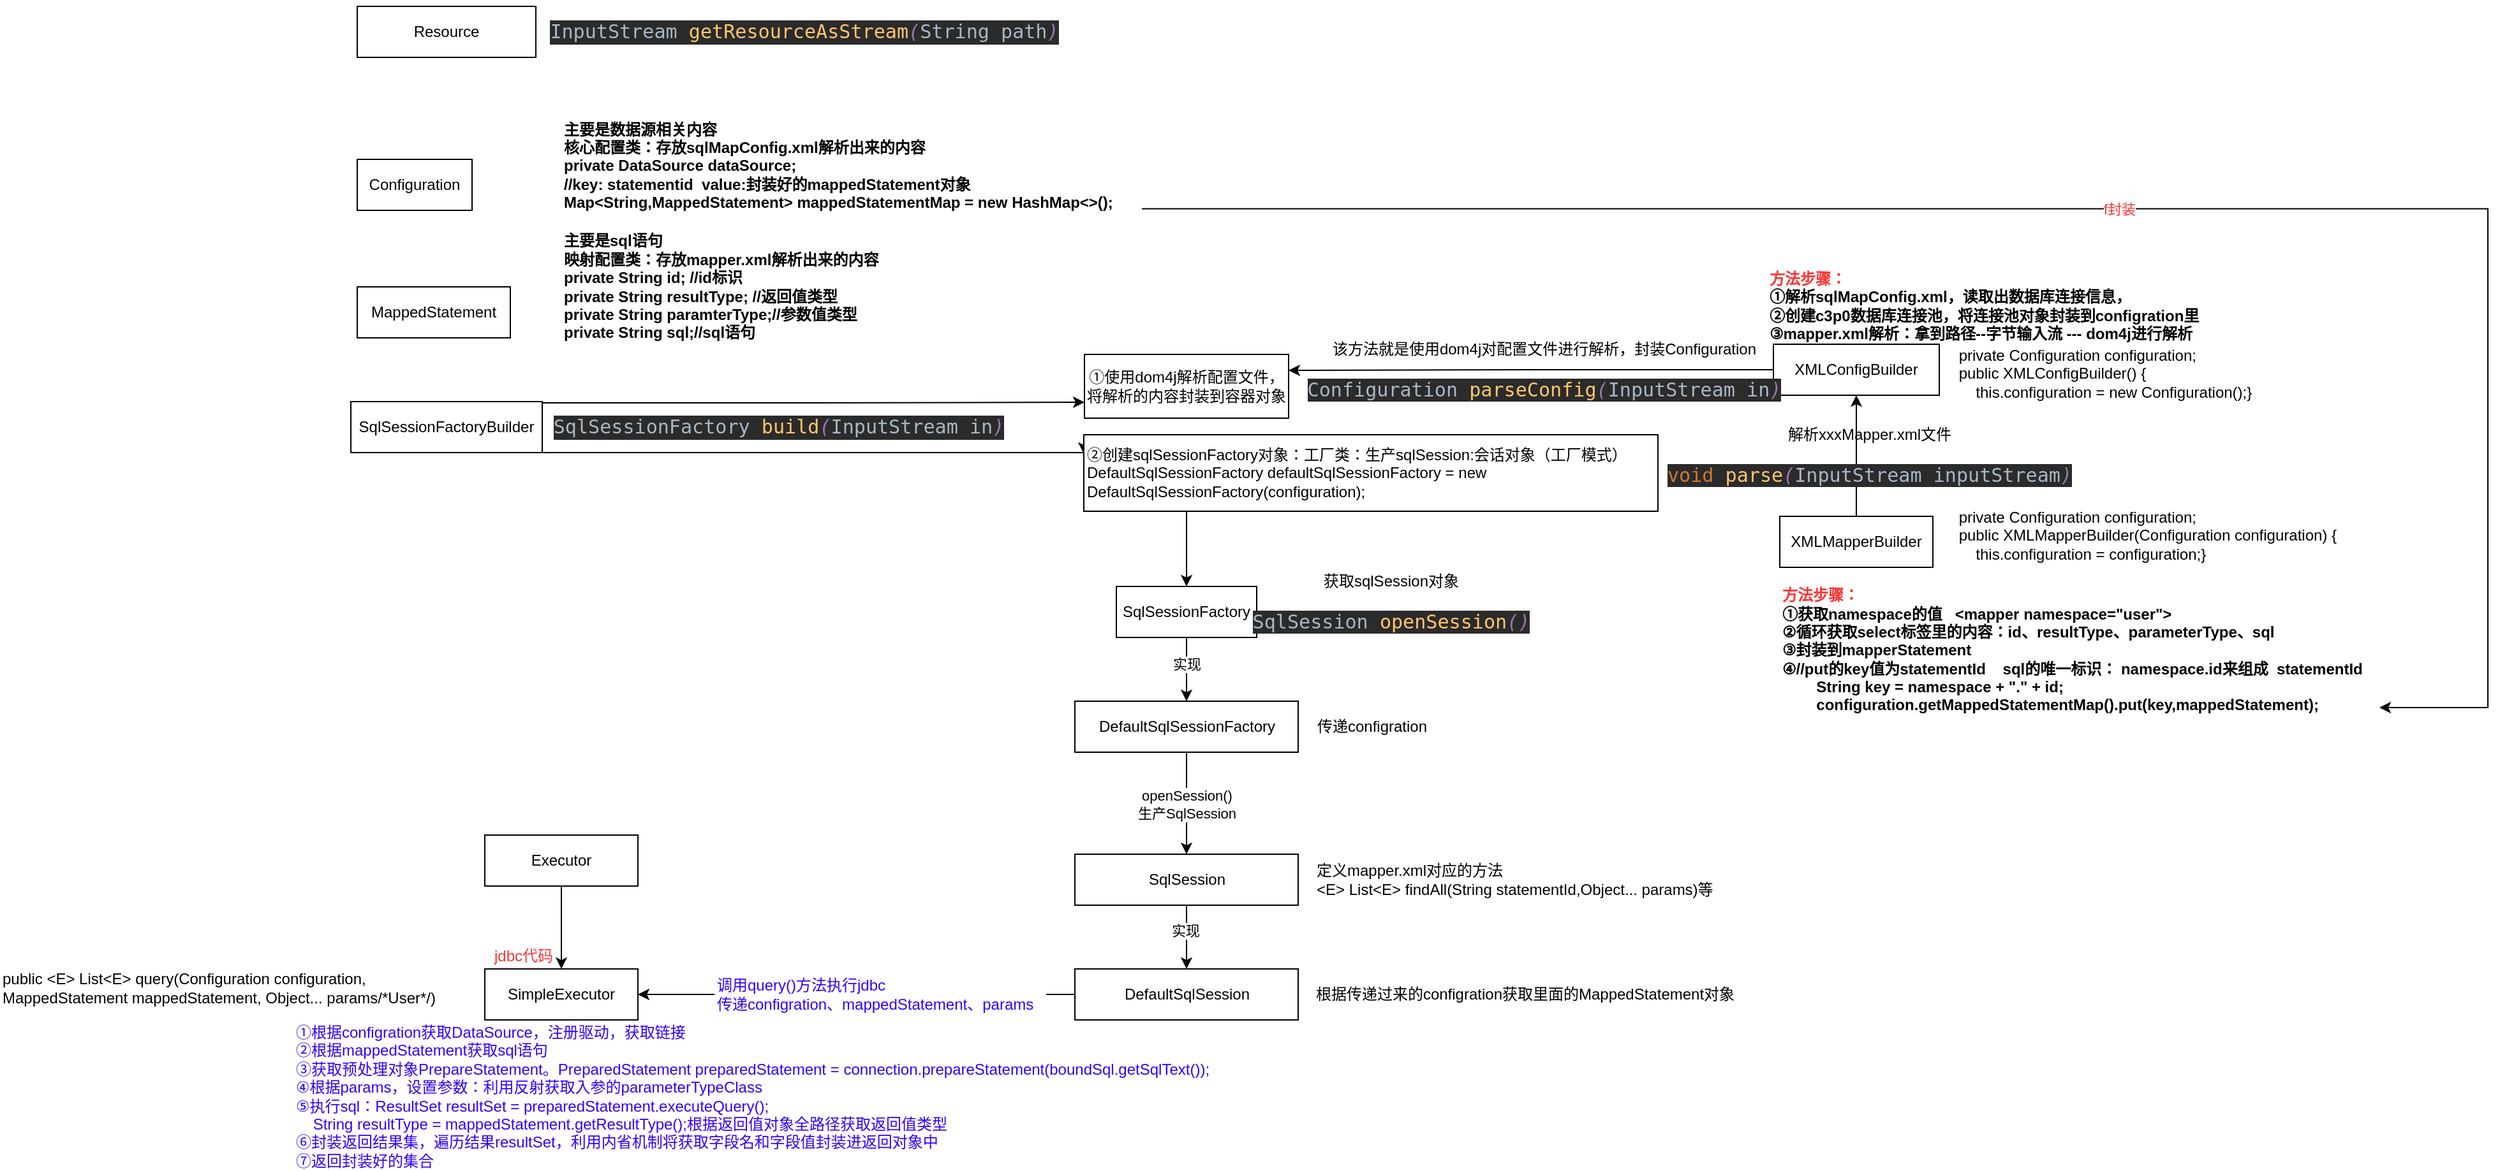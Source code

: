 <mxfile version="15.5.0" type="github">
  <diagram id="fpE3rJZCKHkUnjjX4ydw" name="第 1 页">
    <mxGraphModel dx="2377" dy="972" grid="1" gridSize="10" guides="1" tooltips="1" connect="1" arrows="1" fold="1" page="1" pageScale="1" pageWidth="827" pageHeight="1169" math="0" shadow="0">
      <root>
        <mxCell id="0" />
        <mxCell id="1" parent="0" />
        <mxCell id="X6iJabfwmCCyM0tsu5hm-1" value="Resource" style="whiteSpace=wrap;html=1;" vertex="1" parent="1">
          <mxGeometry x="-160" y="100" width="140" height="40" as="geometry" />
        </mxCell>
        <mxCell id="X6iJabfwmCCyM0tsu5hm-2" style="edgeStyle=orthogonalEdgeStyle;rounded=0;orthogonalLoop=1;jettySize=auto;html=1;exitX=0.5;exitY=1;exitDx=0;exitDy=0;" edge="1" parent="1" source="X6iJabfwmCCyM0tsu5hm-1" target="X6iJabfwmCCyM0tsu5hm-1">
          <mxGeometry relative="1" as="geometry" />
        </mxCell>
        <mxCell id="X6iJabfwmCCyM0tsu5hm-3" value="Configuration" style="whiteSpace=wrap;html=1;" vertex="1" parent="1">
          <mxGeometry x="-160" y="220" width="90" height="40" as="geometry" />
        </mxCell>
        <mxCell id="X6iJabfwmCCyM0tsu5hm-4" value="MappedStatement" style="whiteSpace=wrap;html=1;" vertex="1" parent="1">
          <mxGeometry x="-160" y="320" width="120" height="40" as="geometry" />
        </mxCell>
        <mxCell id="X6iJabfwmCCyM0tsu5hm-7" value="&lt;pre style=&quot;background-color: rgb(43 , 43 , 43) ; color: rgb(169 , 183 , 198) ; font-family: &amp;#34;consolas&amp;#34; , monospace ; font-size: 11.3pt&quot;&gt;InputStream &lt;span style=&quot;color: rgb(255 , 198 , 109)&quot;&gt;getResourceAsStream&lt;/span&gt;&lt;span style=&quot;color: rgb(152 , 118 , 170) ; font-style: italic&quot;&gt;(&lt;/span&gt;String path&lt;span style=&quot;color: rgb(152 , 118 , 170) ; font-style: italic&quot;&gt;)&lt;/span&gt;&lt;/pre&gt;" style="text;html=1;align=center;verticalAlign=middle;resizable=0;points=[];autosize=1;strokeColor=none;fillColor=none;" vertex="1" parent="1">
          <mxGeometry y="95" width="380" height="50" as="geometry" />
        </mxCell>
        <mxCell id="X6iJabfwmCCyM0tsu5hm-8" value="主要是数据源相关内容&lt;br&gt;核心配置类：存放sqlMapConfig.xml解析出来的内容&lt;br&gt;private DataSource dataSource;&lt;br&gt;//key: statementid&amp;nbsp; value:封装好的mappedStatement对象&lt;br&gt;Map&amp;lt;String,MappedStatement&amp;gt; mappedStatementMap = new HashMap&amp;lt;&amp;gt;();&lt;br&gt;" style="text;html=1;align=left;verticalAlign=middle;resizable=0;points=[];autosize=1;strokeColor=none;fillColor=none;fontStyle=1" vertex="1" parent="1">
          <mxGeometry y="190" width="450" height="70" as="geometry" />
        </mxCell>
        <mxCell id="X6iJabfwmCCyM0tsu5hm-9" value="主要是sql语句&lt;br&gt;映射配置类：存放mapper.xml解析出来的内容&lt;br&gt;&lt;div&gt;private String id; //id标识&lt;/div&gt;&lt;div&gt;private String resultType; //返回值类型&lt;/div&gt;&lt;div&gt;private String paramterType;//参数值类型&lt;/div&gt;&lt;div&gt;private String sql;//sql语句&lt;/div&gt;" style="text;html=1;align=left;verticalAlign=middle;resizable=0;points=[];autosize=1;strokeColor=none;fillColor=none;fontStyle=1" vertex="1" parent="1">
          <mxGeometry y="275" width="260" height="90" as="geometry" />
        </mxCell>
        <mxCell id="X6iJabfwmCCyM0tsu5hm-21" style="edgeStyle=orthogonalEdgeStyle;rounded=0;orthogonalLoop=1;jettySize=auto;html=1;exitX=1;exitY=1;exitDx=0;exitDy=0;entryX=0;entryY=0.25;entryDx=0;entryDy=0;" edge="1" parent="1" source="X6iJabfwmCCyM0tsu5hm-10" target="X6iJabfwmCCyM0tsu5hm-16">
          <mxGeometry relative="1" as="geometry">
            <Array as="points">
              <mxPoint x="120" y="450" />
              <mxPoint x="120" y="450" />
            </Array>
          </mxGeometry>
        </mxCell>
        <mxCell id="X6iJabfwmCCyM0tsu5hm-10" value="SqlSessionFactoryBuilder" style="whiteSpace=wrap;html=1;align=center;" vertex="1" parent="1">
          <mxGeometry x="-165" y="410" width="150" height="40" as="geometry" />
        </mxCell>
        <mxCell id="X6iJabfwmCCyM0tsu5hm-11" value="&lt;pre style=&quot;background-color: #2b2b2b ; color: #a9b7c6 ; font-family: &amp;#34;consolas&amp;#34; , monospace ; font-size: 11.3pt&quot;&gt;SqlSessionFactory &lt;span style=&quot;color: #ffc66d&quot;&gt;build&lt;/span&gt;&lt;span style=&quot;color: #9876aa ; font-style: italic&quot;&gt;(&lt;/span&gt;InputStream in&lt;span style=&quot;color: #9876aa ; font-style: italic&quot;&gt;)&lt;/span&gt;&lt;/pre&gt;" style="text;html=1;align=center;verticalAlign=middle;resizable=0;points=[];autosize=1;strokeColor=none;fillColor=none;" vertex="1" parent="1">
          <mxGeometry y="405" width="340" height="50" as="geometry" />
        </mxCell>
        <mxCell id="X6iJabfwmCCyM0tsu5hm-14" value="①使用dom4j解析配置文件，将解析的内容封装到容器对象" style="whiteSpace=wrap;html=1;align=center;" vertex="1" parent="1">
          <mxGeometry x="410" y="373" width="160" height="50" as="geometry" />
        </mxCell>
        <mxCell id="X6iJabfwmCCyM0tsu5hm-41" style="edgeStyle=orthogonalEdgeStyle;rounded=0;orthogonalLoop=1;jettySize=auto;html=1;entryX=0.5;entryY=0;entryDx=0;entryDy=0;fontColor=#000000;" edge="1" parent="1" source="X6iJabfwmCCyM0tsu5hm-16" target="X6iJabfwmCCyM0tsu5hm-39">
          <mxGeometry relative="1" as="geometry">
            <Array as="points">
              <mxPoint x="490" y="520" />
              <mxPoint x="490" y="520" />
            </Array>
          </mxGeometry>
        </mxCell>
        <mxCell id="X6iJabfwmCCyM0tsu5hm-16" value="②创建sqlSessionFactory对象：工厂类：生产sqlSession:会话对象（工厂模式）&lt;br&gt;DefaultSqlSessionFactory defaultSqlSessionFactory = new DefaultSqlSessionFactory(configuration);" style="whiteSpace=wrap;html=1;align=left;" vertex="1" parent="1">
          <mxGeometry x="409.5" y="436" width="450" height="60" as="geometry" />
        </mxCell>
        <mxCell id="X6iJabfwmCCyM0tsu5hm-18" style="edgeStyle=orthogonalEdgeStyle;rounded=0;orthogonalLoop=1;jettySize=auto;html=1;exitX=1;exitY=0;exitDx=0;exitDy=0;entryX=0;entryY=0.75;entryDx=0;entryDy=0;" edge="1" parent="1" source="X6iJabfwmCCyM0tsu5hm-10" target="X6iJabfwmCCyM0tsu5hm-14">
          <mxGeometry relative="1" as="geometry">
            <mxPoint y="410" as="sourcePoint" />
            <mxPoint x="385" y="410" as="targetPoint" />
            <Array as="points">
              <mxPoint x="-15" y="411" />
              <mxPoint x="198" y="411" />
            </Array>
          </mxGeometry>
        </mxCell>
        <mxCell id="X6iJabfwmCCyM0tsu5hm-23" style="edgeStyle=orthogonalEdgeStyle;rounded=0;orthogonalLoop=1;jettySize=auto;html=1;exitX=0;exitY=0.5;exitDx=0;exitDy=0;entryX=1;entryY=0.25;entryDx=0;entryDy=0;" edge="1" parent="1" source="X6iJabfwmCCyM0tsu5hm-22" target="X6iJabfwmCCyM0tsu5hm-14">
          <mxGeometry relative="1" as="geometry" />
        </mxCell>
        <mxCell id="X6iJabfwmCCyM0tsu5hm-22" value="XMLConfigBuilder" style="whiteSpace=wrap;html=1;align=center;" vertex="1" parent="1">
          <mxGeometry x="950" y="365" width="130" height="40" as="geometry" />
        </mxCell>
        <mxCell id="X6iJabfwmCCyM0tsu5hm-24" value="&lt;pre style=&quot;background-color: #2b2b2b ; color: #a9b7c6 ; font-family: &amp;#34;consolas&amp;#34; , monospace ; font-size: 11.3pt&quot;&gt;&lt;br&gt;&lt;/pre&gt;" style="text;html=1;align=center;verticalAlign=middle;resizable=0;points=[];autosize=1;strokeColor=none;fillColor=none;" vertex="1" parent="1">
          <mxGeometry x="750" y="350" width="20" height="50" as="geometry" />
        </mxCell>
        <mxCell id="X6iJabfwmCCyM0tsu5hm-25" value="该方法就是使用dom4j对配置文件进行解析，封装Configuration&lt;br&gt;&lt;pre style=&quot;background-color: #2b2b2b ; color: #a9b7c6 ; font-family: &amp;#34;consolas&amp;#34; , monospace ; font-size: 11.3pt&quot;&gt;Configuration &lt;span style=&quot;color: #ffc66d&quot;&gt;parseConfig&lt;/span&gt;&lt;span style=&quot;color: #9876aa ; font-style: italic&quot;&gt;(&lt;/span&gt;InputStream in&lt;span style=&quot;color: #9876aa ; font-style: italic&quot;&gt;)&lt;/span&gt;&lt;/pre&gt;" style="text;html=1;align=center;verticalAlign=middle;resizable=0;points=[];autosize=1;strokeColor=none;fillColor=none;" vertex="1" parent="1">
          <mxGeometry x="590" y="363" width="360" height="60" as="geometry" />
        </mxCell>
        <mxCell id="X6iJabfwmCCyM0tsu5hm-26" value="&lt;font color=&quot;#ff3333&quot;&gt;方法步骤：&lt;/font&gt;&lt;br&gt;①解析sqlMapConfig.xml，读取出数据库连接信息，&lt;br&gt;②创建c3p0数据库连接池，将连接池对象封装到configration里&lt;br&gt;&lt;div&gt;&lt;span&gt;③mapper.xml解析：拿到路径--字节输入流 --- dom4j进行解析&lt;/span&gt;&lt;/div&gt;" style="text;html=1;align=left;verticalAlign=middle;resizable=0;points=[];autosize=1;strokeColor=none;fillColor=none;fontStyle=1" vertex="1" parent="1">
          <mxGeometry x="945" y="305" width="350" height="60" as="geometry" />
        </mxCell>
        <mxCell id="X6iJabfwmCCyM0tsu5hm-29" style="edgeStyle=orthogonalEdgeStyle;rounded=0;orthogonalLoop=1;jettySize=auto;html=1;entryX=0.5;entryY=1;entryDx=0;entryDy=0;" edge="1" parent="1" source="X6iJabfwmCCyM0tsu5hm-28" target="X6iJabfwmCCyM0tsu5hm-22">
          <mxGeometry relative="1" as="geometry" />
        </mxCell>
        <mxCell id="X6iJabfwmCCyM0tsu5hm-28" value="XMLMapperBuilder" style="whiteSpace=wrap;html=1;labelBackgroundColor=#FFFFFF;align=center;" vertex="1" parent="1">
          <mxGeometry x="955" y="500" width="120" height="40" as="geometry" />
        </mxCell>
        <mxCell id="X6iJabfwmCCyM0tsu5hm-30" value="&lt;div&gt;&amp;nbsp; &amp;nbsp; private Configuration configuration;&lt;/div&gt;&lt;div&gt;&amp;nbsp; &amp;nbsp; public XMLConfigBuilder() {&lt;/div&gt;&lt;div&gt;&amp;nbsp; &amp;nbsp; &amp;nbsp; &amp;nbsp; this.configuration = new Configuration();&lt;span&gt;}&lt;/span&gt;&lt;/div&gt;" style="text;html=1;align=left;verticalAlign=middle;resizable=0;points=[];autosize=1;strokeColor=none;fillColor=none;" vertex="1" parent="1">
          <mxGeometry x="1080" y="363" width="260" height="50" as="geometry" />
        </mxCell>
        <mxCell id="X6iJabfwmCCyM0tsu5hm-31" value="&lt;div&gt;&amp;nbsp; &amp;nbsp; private Configuration configuration;&lt;/div&gt;&lt;div&gt;&amp;nbsp; &amp;nbsp; public XMLMapperBuilder(Configuration configuration) {&lt;/div&gt;&lt;div&gt;&amp;nbsp; &amp;nbsp; &amp;nbsp; &amp;nbsp; this.configuration = configuration;&lt;span&gt;}&lt;/span&gt;&lt;/div&gt;" style="text;html=1;align=left;verticalAlign=middle;resizable=0;points=[];autosize=1;strokeColor=none;fillColor=none;" vertex="1" parent="1">
          <mxGeometry x="1080" y="490" width="330" height="50" as="geometry" />
        </mxCell>
        <mxCell id="X6iJabfwmCCyM0tsu5hm-32" value="解析xxxMapper.xml文件&lt;br&gt;&lt;pre style=&quot;background-color: #2b2b2b ; color: #a9b7c6 ; font-family: &amp;#34;consolas&amp;#34; , monospace ; font-size: 11.3pt&quot;&gt;&lt;span style=&quot;color: #cc7832&quot;&gt;void &lt;/span&gt;&lt;span style=&quot;color: #ffc66d&quot;&gt;parse&lt;/span&gt;&lt;span style=&quot;color: #9876aa ; font-style: italic&quot;&gt;(&lt;/span&gt;InputStream inputStream&lt;span style=&quot;color: #9876aa ; font-style: italic&quot;&gt;)&lt;/span&gt;&lt;/pre&gt;" style="text;html=1;align=center;verticalAlign=middle;resizable=0;points=[];autosize=1;strokeColor=none;fillColor=none;" vertex="1" parent="1">
          <mxGeometry x="870" y="430" width="310" height="60" as="geometry" />
        </mxCell>
        <mxCell id="X6iJabfwmCCyM0tsu5hm-34" value="&lt;span style=&quot;color: rgb(255 , 51 , 51)&quot;&gt;方法步骤：&lt;/span&gt;&lt;br&gt;①获取namespace的值&amp;nbsp; &amp;nbsp;&amp;lt;mapper namespace=&quot;user&quot;&amp;gt;&lt;br&gt;②循环获取select标签里的内容：id、resultType、parameterType、sql&lt;br&gt;③封装到mapperStatement&lt;br&gt;④&lt;span&gt;//put的key值为statementId&amp;nbsp; &amp;nbsp; sql的唯一标识： namespace.id来组成&amp;nbsp; statementId&lt;/span&gt;&lt;div&gt;&amp;nbsp; &amp;nbsp; &amp;nbsp; &amp;nbsp; String key = namespace + &quot;.&quot; + id;&lt;/div&gt;&lt;div&gt;&amp;nbsp; &amp;nbsp; &amp;nbsp; &amp;nbsp; configuration.getMappedStatementMap().put(key,mappedStatement);&lt;/div&gt;" style="text;html=1;align=left;verticalAlign=middle;resizable=0;points=[];autosize=1;strokeColor=none;fillColor=none;fontColor=#000000;fontStyle=1" vertex="1" parent="1">
          <mxGeometry x="955" y="555" width="470" height="100" as="geometry" />
        </mxCell>
        <mxCell id="X6iJabfwmCCyM0tsu5hm-37" value="" style="endArrow=classic;html=1;rounded=0;fontColor=#FF3333;edgeStyle=orthogonalEdgeStyle;exitX=1.011;exitY=0.983;exitDx=0;exitDy=0;exitPerimeter=0;" edge="1" parent="1" source="X6iJabfwmCCyM0tsu5hm-8" target="X6iJabfwmCCyM0tsu5hm-34">
          <mxGeometry relative="1" as="geometry">
            <mxPoint x="490" y="250" as="sourcePoint" />
            <mxPoint x="1440" y="650" as="targetPoint" />
            <Array as="points">
              <mxPoint x="1510" y="259" />
              <mxPoint x="1510" y="650" />
            </Array>
          </mxGeometry>
        </mxCell>
        <mxCell id="X6iJabfwmCCyM0tsu5hm-38" value="f封装" style="edgeLabel;resizable=0;html=1;align=center;verticalAlign=middle;labelBackgroundColor=#FFFFFF;fontColor=#FF3333;" connectable="0" vertex="1" parent="X6iJabfwmCCyM0tsu5hm-37">
          <mxGeometry relative="1" as="geometry" />
        </mxCell>
        <mxCell id="X6iJabfwmCCyM0tsu5hm-43" style="edgeStyle=orthogonalEdgeStyle;rounded=0;orthogonalLoop=1;jettySize=auto;html=1;fontColor=#000000;" edge="1" parent="1" source="X6iJabfwmCCyM0tsu5hm-39" target="X6iJabfwmCCyM0tsu5hm-42">
          <mxGeometry relative="1" as="geometry" />
        </mxCell>
        <mxCell id="X6iJabfwmCCyM0tsu5hm-39" value="SqlSessionFactory" style="whiteSpace=wrap;html=1;labelBackgroundColor=#FFFFFF;fontColor=#000000;align=center;" vertex="1" parent="1">
          <mxGeometry x="435" y="555" width="110" height="40" as="geometry" />
        </mxCell>
        <mxCell id="X6iJabfwmCCyM0tsu5hm-60" style="edgeStyle=orthogonalEdgeStyle;rounded=0;orthogonalLoop=1;jettySize=auto;html=1;fontColor=#000000;" edge="1" parent="1" source="X6iJabfwmCCyM0tsu5hm-42" target="X6iJabfwmCCyM0tsu5hm-47">
          <mxGeometry relative="1" as="geometry" />
        </mxCell>
        <mxCell id="X6iJabfwmCCyM0tsu5hm-42" value="DefaultSqlSessionFactory" style="whiteSpace=wrap;html=1;labelBackgroundColor=#FFFFFF;fontColor=#000000;align=center;" vertex="1" parent="1">
          <mxGeometry x="402.5" y="645" width="175" height="40" as="geometry" />
        </mxCell>
        <mxCell id="X6iJabfwmCCyM0tsu5hm-46" value="获取sqlSession对象&lt;br&gt;&lt;pre style=&quot;background-color: rgb(43 , 43 , 43) ; color: rgb(169 , 183 , 198) ; font-family: &amp;#34;consolas&amp;#34; , monospace ; font-size: 11.3pt&quot;&gt;SqlSession &lt;span style=&quot;color: rgb(255 , 198 , 109)&quot;&gt;openSession&lt;/span&gt;&lt;span style=&quot;color: rgb(152 , 118 , 170) ; font-style: italic&quot;&gt;()&lt;/span&gt;&lt;/pre&gt;" style="text;html=1;align=center;verticalAlign=middle;resizable=0;points=[];autosize=1;strokeColor=none;fillColor=none;fontColor=#000000;" vertex="1" parent="1">
          <mxGeometry x="545" y="545" width="210" height="60" as="geometry" />
        </mxCell>
        <mxCell id="X6iJabfwmCCyM0tsu5hm-50" style="edgeStyle=orthogonalEdgeStyle;rounded=0;orthogonalLoop=1;jettySize=auto;html=1;entryX=0.5;entryY=0;entryDx=0;entryDy=0;fontColor=#000000;" edge="1" parent="1" source="X6iJabfwmCCyM0tsu5hm-47" target="X6iJabfwmCCyM0tsu5hm-49">
          <mxGeometry relative="1" as="geometry" />
        </mxCell>
        <mxCell id="X6iJabfwmCCyM0tsu5hm-52" value="实现" style="edgeLabel;html=1;align=center;verticalAlign=middle;resizable=0;points=[];fontColor=#000000;" vertex="1" connectable="0" parent="X6iJabfwmCCyM0tsu5hm-50">
          <mxGeometry x="-0.224" y="-1" relative="1" as="geometry">
            <mxPoint as="offset" />
          </mxGeometry>
        </mxCell>
        <mxCell id="X6iJabfwmCCyM0tsu5hm-59" value="实现" style="edgeLabel;html=1;align=center;verticalAlign=middle;resizable=0;points=[];fontColor=#000000;" vertex="1" connectable="0" parent="X6iJabfwmCCyM0tsu5hm-50">
          <mxGeometry x="-0.224" y="-1" relative="1" as="geometry">
            <mxPoint x="1" y="-209" as="offset" />
          </mxGeometry>
        </mxCell>
        <mxCell id="X6iJabfwmCCyM0tsu5hm-61" value="&lt;span style=&quot;font-size: 11px&quot;&gt;openSession()&lt;/span&gt;&lt;br&gt;生产SqlSession" style="edgeLabel;html=1;align=center;verticalAlign=middle;resizable=0;points=[];fontColor=#000000;" vertex="1" connectable="0" parent="X6iJabfwmCCyM0tsu5hm-50">
          <mxGeometry x="-0.224" y="-1" relative="1" as="geometry">
            <mxPoint x="1" y="-99" as="offset" />
          </mxGeometry>
        </mxCell>
        <mxCell id="X6iJabfwmCCyM0tsu5hm-47" value="SqlSession" style="whiteSpace=wrap;html=1;labelBackgroundColor=#FFFFFF;fontColor=#000000;align=center;" vertex="1" parent="1">
          <mxGeometry x="402.5" y="765" width="175" height="40" as="geometry" />
        </mxCell>
        <mxCell id="X6iJabfwmCCyM0tsu5hm-71" style="edgeStyle=orthogonalEdgeStyle;rounded=0;orthogonalLoop=1;jettySize=auto;html=1;entryX=1;entryY=0.5;entryDx=0;entryDy=0;fontColor=#FF3333;startArrow=none;" edge="1" parent="1" source="X6iJabfwmCCyM0tsu5hm-72" target="X6iJabfwmCCyM0tsu5hm-66">
          <mxGeometry relative="1" as="geometry" />
        </mxCell>
        <mxCell id="X6iJabfwmCCyM0tsu5hm-49" value="DefaultSqlSession" style="whiteSpace=wrap;html=1;labelBackgroundColor=#FFFFFF;fontColor=#000000;align=center;" vertex="1" parent="1">
          <mxGeometry x="402.5" y="855" width="175" height="40" as="geometry" />
        </mxCell>
        <mxCell id="X6iJabfwmCCyM0tsu5hm-62" value="传递configration" style="text;html=1;align=center;verticalAlign=middle;resizable=0;points=[];autosize=1;strokeColor=none;fillColor=none;fontColor=#000000;" vertex="1" parent="1">
          <mxGeometry x="584.5" y="655" width="100" height="20" as="geometry" />
        </mxCell>
        <mxCell id="X6iJabfwmCCyM0tsu5hm-63" value="根据传递过来的configration获取里面的MappedStatement对象&lt;br&gt;" style="text;html=1;align=center;verticalAlign=middle;resizable=0;points=[];autosize=1;strokeColor=none;fillColor=none;fontColor=#000000;" vertex="1" parent="1">
          <mxGeometry x="584.5" y="865" width="340" height="20" as="geometry" />
        </mxCell>
        <mxCell id="X6iJabfwmCCyM0tsu5hm-64" value="定义mapper.xml对应的方法&lt;br&gt;&amp;lt;E&amp;gt; List&amp;lt;E&amp;gt; findAll(String statementId,Object... params)等" style="text;html=1;align=left;verticalAlign=middle;resizable=0;points=[];autosize=1;strokeColor=none;fillColor=none;fontColor=#000000;" vertex="1" parent="1">
          <mxGeometry x="590" y="770" width="330" height="30" as="geometry" />
        </mxCell>
        <mxCell id="X6iJabfwmCCyM0tsu5hm-67" value="" style="edgeStyle=orthogonalEdgeStyle;rounded=0;orthogonalLoop=1;jettySize=auto;html=1;fontColor=#000000;" edge="1" parent="1" source="X6iJabfwmCCyM0tsu5hm-65" target="X6iJabfwmCCyM0tsu5hm-66">
          <mxGeometry relative="1" as="geometry" />
        </mxCell>
        <mxCell id="X6iJabfwmCCyM0tsu5hm-65" value="Executor" style="whiteSpace=wrap;html=1;labelBackgroundColor=#FFFFFF;fontColor=#000000;align=center;" vertex="1" parent="1">
          <mxGeometry x="-60" y="750" width="120" height="40" as="geometry" />
        </mxCell>
        <mxCell id="X6iJabfwmCCyM0tsu5hm-66" value="SimpleExecutor" style="whiteSpace=wrap;html=1;labelBackgroundColor=#FFFFFF;fontColor=#000000;align=center;" vertex="1" parent="1">
          <mxGeometry x="-60" y="855" width="120" height="40" as="geometry" />
        </mxCell>
        <mxCell id="X6iJabfwmCCyM0tsu5hm-68" value="public &amp;lt;E&amp;gt; List&amp;lt;E&amp;gt; query(Configuration configuration, &lt;br&gt;MappedStatement mappedStatement, Object... params/*User*/)" style="text;html=1;align=left;verticalAlign=middle;resizable=0;points=[];autosize=1;strokeColor=none;fillColor=none;fontColor=#000000;" vertex="1" parent="1">
          <mxGeometry x="-440" y="855" width="350" height="30" as="geometry" />
        </mxCell>
        <mxCell id="X6iJabfwmCCyM0tsu5hm-70" value="jdbc代码" style="text;html=1;align=center;verticalAlign=middle;resizable=0;points=[];autosize=1;strokeColor=none;fillColor=none;fontColor=#FF3333;" vertex="1" parent="1">
          <mxGeometry x="-60" y="835" width="60" height="20" as="geometry" />
        </mxCell>
        <mxCell id="X6iJabfwmCCyM0tsu5hm-72" value="调用query()方法执行jdbc&lt;br&gt;传递configration、mappedStatement、params" style="text;html=1;align=left;verticalAlign=middle;resizable=0;points=[];autosize=1;strokeColor=none;fillColor=none;fontColor=#3300FF;" vertex="1" parent="1">
          <mxGeometry x="120" y="860" width="260" height="30" as="geometry" />
        </mxCell>
        <mxCell id="X6iJabfwmCCyM0tsu5hm-73" value="" style="edgeStyle=orthogonalEdgeStyle;rounded=0;orthogonalLoop=1;jettySize=auto;html=1;entryX=1;entryY=0.5;entryDx=0;entryDy=0;fontColor=#FF3333;endArrow=none;" edge="1" parent="1" source="X6iJabfwmCCyM0tsu5hm-49" target="X6iJabfwmCCyM0tsu5hm-72">
          <mxGeometry relative="1" as="geometry">
            <mxPoint x="402.5" y="875" as="sourcePoint" />
            <mxPoint x="60" y="875" as="targetPoint" />
          </mxGeometry>
        </mxCell>
        <mxCell id="X6iJabfwmCCyM0tsu5hm-74" value="①根据configration获取DataSource，注册驱动，获取链接&lt;br&gt;②根据mappedStatement获取sql语句&lt;br&gt;③获取预处理对象PrepareStatement。PreparedStatement preparedStatement = connection.prepareStatement(boundSql.getSqlText());&lt;br&gt;④根据params，设置参数：利用反射获取入参的parameterTypeClass&lt;br&gt;⑤执行sql：ResultSet resultSet = preparedStatement.executeQuery();&lt;br&gt;&amp;nbsp; &amp;nbsp;&amp;nbsp;String resultType = mappedStatement.getResultType();根据返回值对象全路径获取返回值类型&lt;br&gt;⑥封装返回结果集，遍历结果resultSet，利用内省机制将获取字段名和字段值封装进返回对象中&lt;br&gt;⑦返回封装好的集合" style="text;html=1;align=left;verticalAlign=middle;resizable=0;points=[];autosize=1;strokeColor=none;fillColor=none;fontColor=#3300FF;" vertex="1" parent="1">
          <mxGeometry x="-210" y="900" width="730" height="110" as="geometry" />
        </mxCell>
      </root>
    </mxGraphModel>
  </diagram>
</mxfile>
